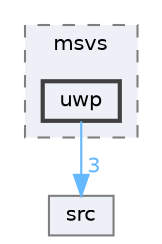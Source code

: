 digraph "external/taskflow/3rd-party/tbb/examples/parallel_for/tachyon/msvs/uwp"
{
 // LATEX_PDF_SIZE
  bgcolor="transparent";
  edge [fontname=Helvetica,fontsize=10,labelfontname=Helvetica,labelfontsize=10];
  node [fontname=Helvetica,fontsize=10,shape=box,height=0.2,width=0.4];
  compound=true
  subgraph clusterdir_1f6991ee6e0ba7a0277007b58ad8a8e7 {
    graph [ bgcolor="#edf0f7", pencolor="grey50", label="msvs", fontname=Helvetica,fontsize=10 style="filled,dashed", URL="dir_1f6991ee6e0ba7a0277007b58ad8a8e7.html",tooltip=""]
  dir_709276fc89c8c70ff792ef02bc80aae2 [label="uwp", fillcolor="#edf0f7", color="grey25", style="filled,bold", URL="dir_709276fc89c8c70ff792ef02bc80aae2.html",tooltip=""];
  }
  dir_bab75847af6290bc7e6d90f26fb290b1 [label="src", fillcolor="#edf0f7", color="grey50", style="filled", URL="dir_bab75847af6290bc7e6d90f26fb290b1.html",tooltip=""];
  dir_709276fc89c8c70ff792ef02bc80aae2->dir_bab75847af6290bc7e6d90f26fb290b1 [headlabel="3", labeldistance=1.5 headhref="dir_000907_000781.html" href="dir_000907_000781.html" color="steelblue1" fontcolor="steelblue1"];
}
